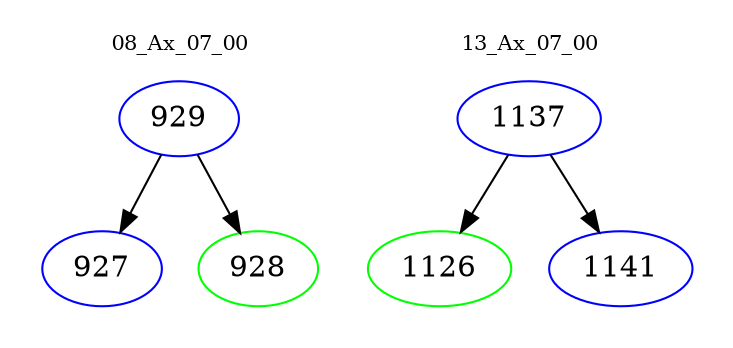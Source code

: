 digraph{
subgraph cluster_0 {
color = white
label = "08_Ax_07_00";
fontsize=10;
T0_929 [label="929", color="blue"]
T0_929 -> T0_927 [color="black"]
T0_927 [label="927", color="blue"]
T0_929 -> T0_928 [color="black"]
T0_928 [label="928", color="green"]
}
subgraph cluster_1 {
color = white
label = "13_Ax_07_00";
fontsize=10;
T1_1137 [label="1137", color="blue"]
T1_1137 -> T1_1126 [color="black"]
T1_1126 [label="1126", color="green"]
T1_1137 -> T1_1141 [color="black"]
T1_1141 [label="1141", color="blue"]
}
}
